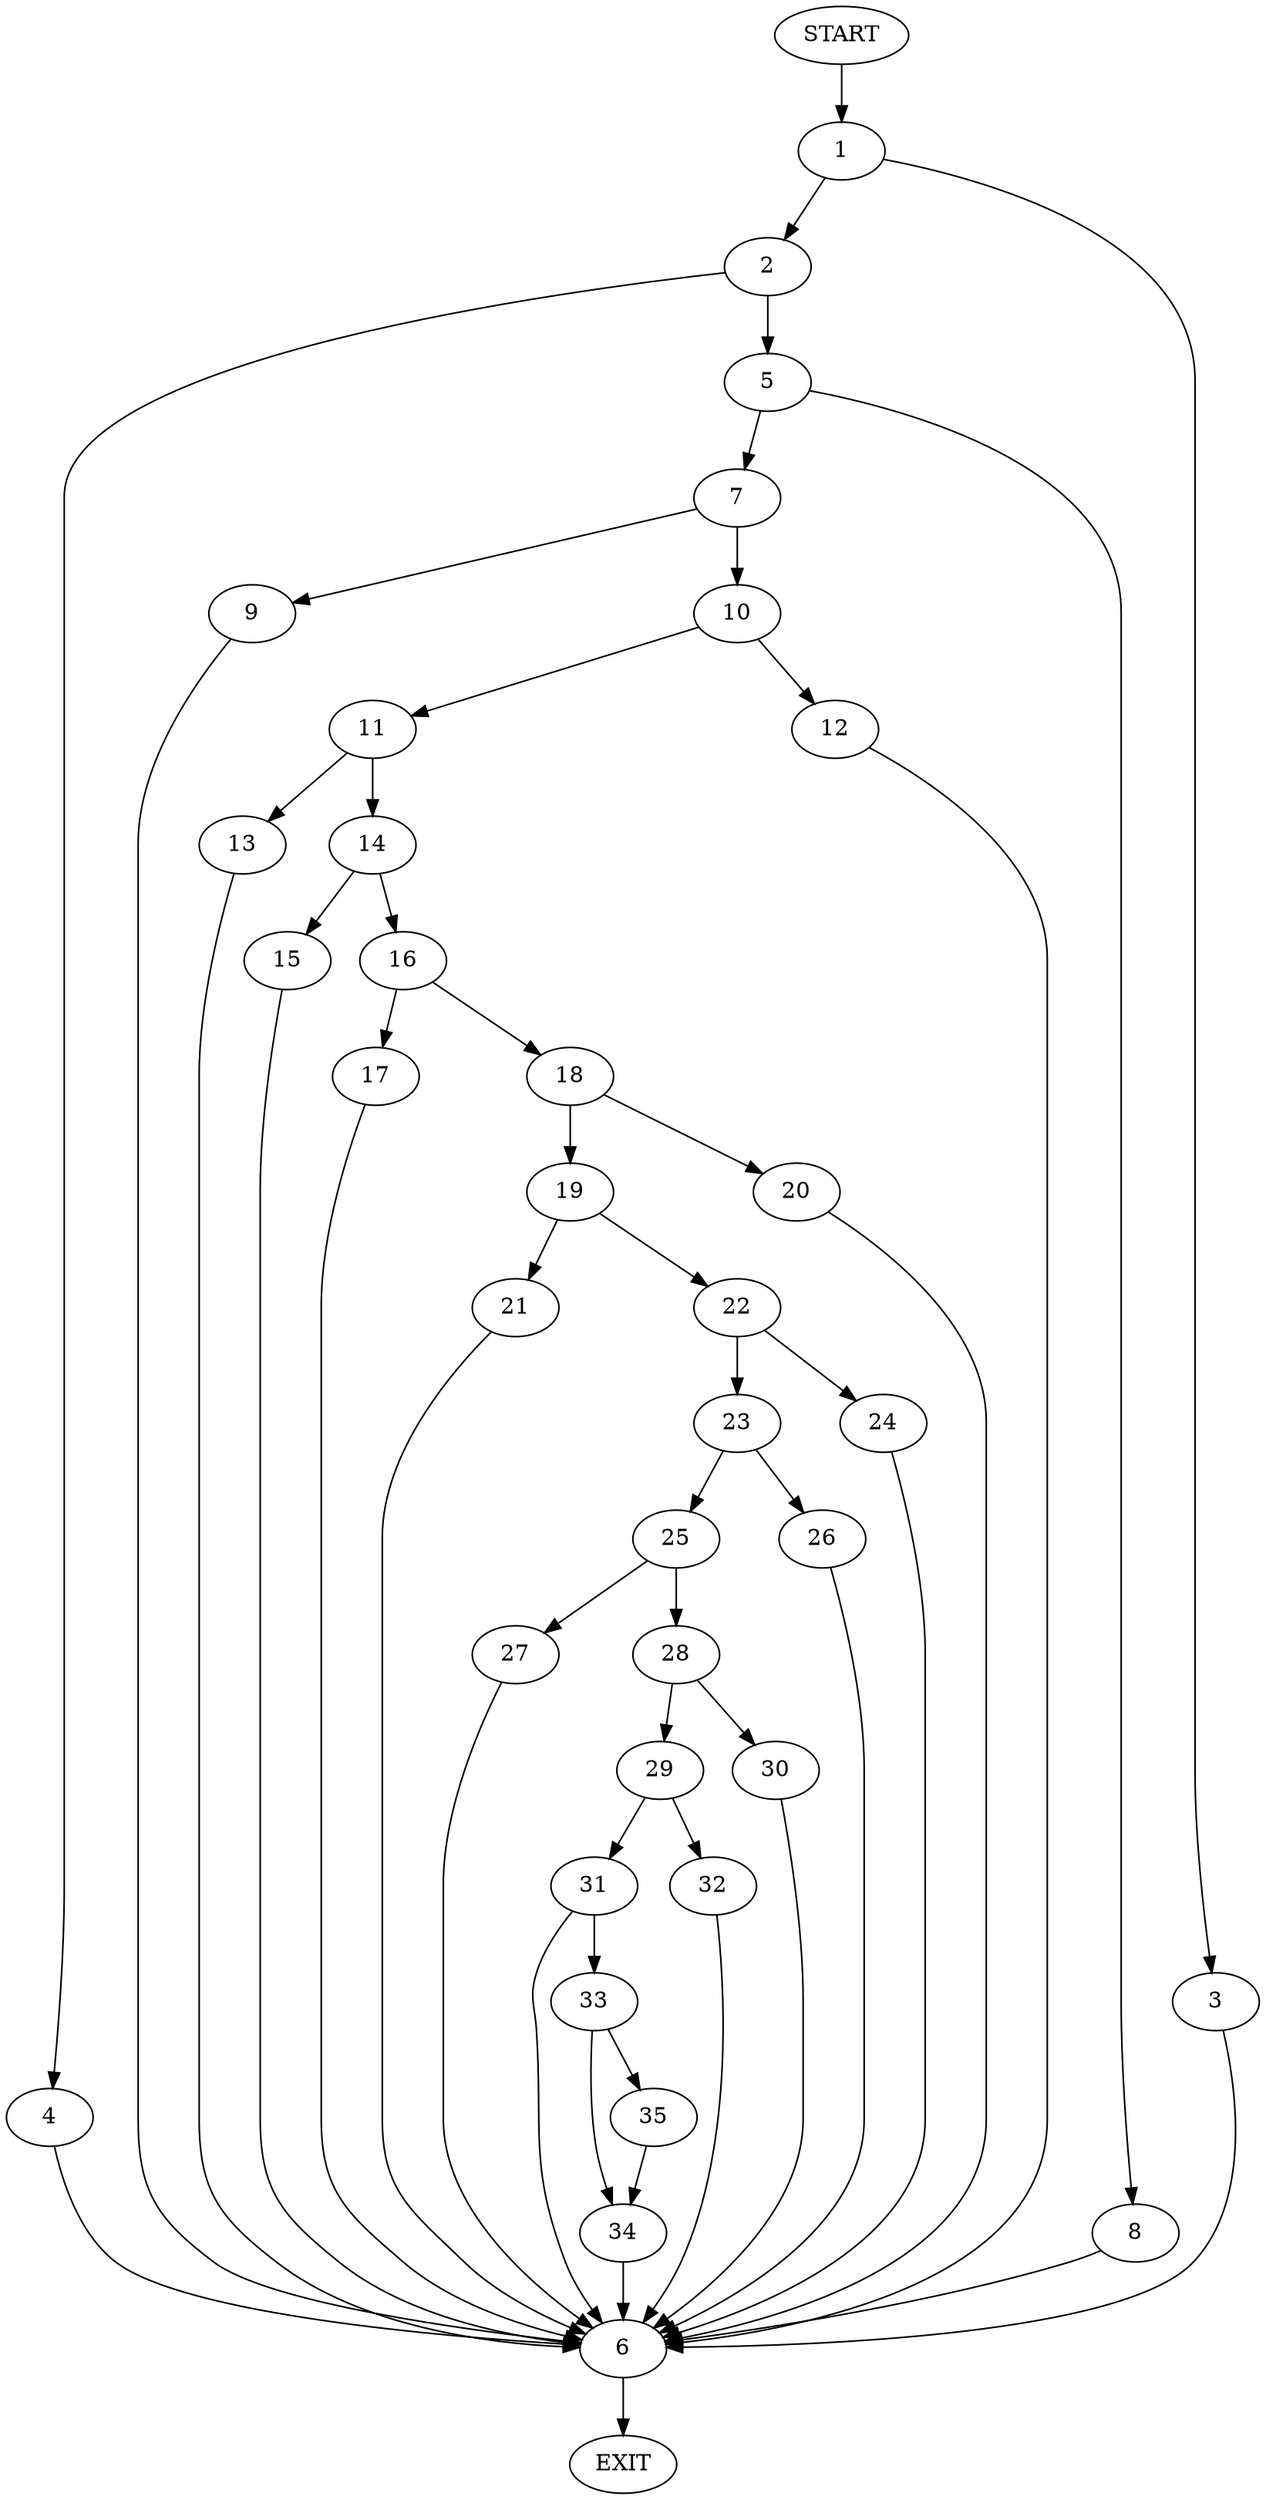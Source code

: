 digraph {
0 [label="START"]
36 [label="EXIT"]
0 -> 1
1 -> 2
1 -> 3
2 -> 4
2 -> 5
3 -> 6
6 -> 36
5 -> 7
5 -> 8
4 -> 6
7 -> 9
7 -> 10
8 -> 6
9 -> 6
10 -> 11
10 -> 12
11 -> 13
11 -> 14
12 -> 6
13 -> 6
14 -> 15
14 -> 16
15 -> 6
16 -> 17
16 -> 18
17 -> 6
18 -> 19
18 -> 20
20 -> 6
19 -> 21
19 -> 22
22 -> 23
22 -> 24
21 -> 6
24 -> 6
23 -> 25
23 -> 26
26 -> 6
25 -> 27
25 -> 28
27 -> 6
28 -> 29
28 -> 30
29 -> 31
29 -> 32
30 -> 6
31 -> 6
31 -> 33
32 -> 6
33 -> 34
33 -> 35
34 -> 6
35 -> 34
}
